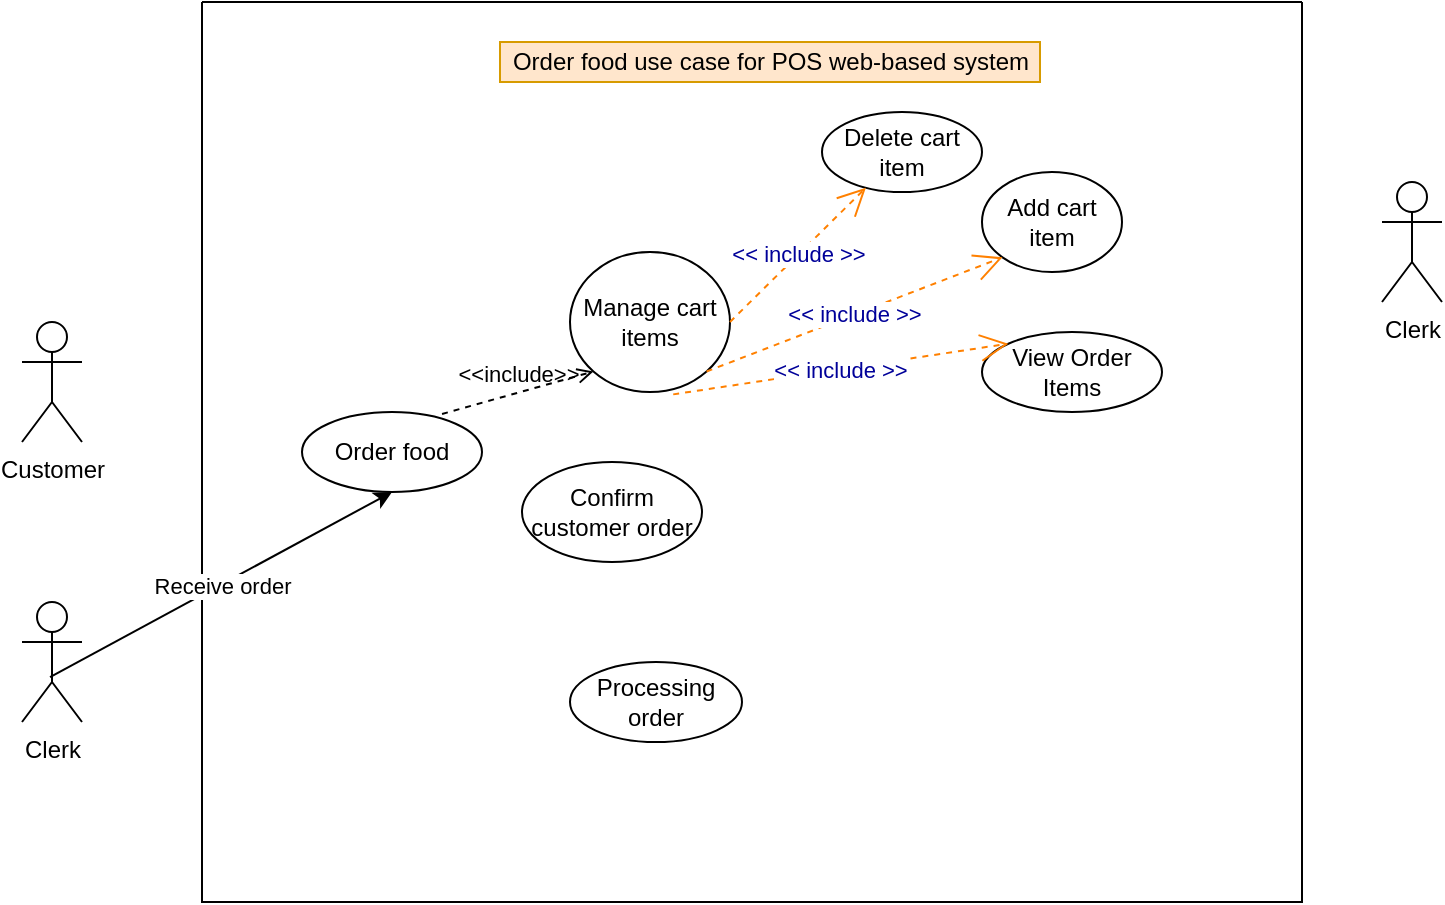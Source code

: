 <mxfile version="15.2.5" type="github">
  <diagram id="5MERz2-e9jpIuTovT51w" name="Page-1">
    <mxGraphModel dx="1038" dy="572" grid="1" gridSize="10" guides="1" tooltips="1" connect="1" arrows="1" fold="1" page="1" pageScale="1" pageWidth="827" pageHeight="1169" math="0" shadow="0">
      <root>
        <mxCell id="0" />
        <mxCell id="1" parent="0" />
        <mxCell id="X6f53pJD6-oP2WLMamHo-4" value="Clerk" style="shape=umlActor;verticalLabelPosition=bottom;verticalAlign=top;html=1;" parent="1" vertex="1">
          <mxGeometry x="750" y="140" width="30" height="60" as="geometry" />
        </mxCell>
        <mxCell id="4p7fe633S41lOV8VfQhw-18" value="" style="swimlane;startSize=0;" vertex="1" parent="1">
          <mxGeometry x="160" y="50" width="550" height="450" as="geometry" />
        </mxCell>
        <mxCell id="4p7fe633S41lOV8VfQhw-19" value="Order food use case for POS web-based system&lt;br&gt;" style="text;html=1;align=center;verticalAlign=middle;resizable=0;points=[];autosize=1;strokeColor=#d79b00;fillColor=#ffe6cc;" vertex="1" parent="4p7fe633S41lOV8VfQhw-18">
          <mxGeometry x="149" y="20" width="270" height="20" as="geometry" />
        </mxCell>
        <mxCell id="4p7fe633S41lOV8VfQhw-20" value="Order food" style="ellipse;whiteSpace=wrap;html=1;" vertex="1" parent="4p7fe633S41lOV8VfQhw-18">
          <mxGeometry x="50" y="205" width="90" height="40" as="geometry" />
        </mxCell>
        <mxCell id="4p7fe633S41lOV8VfQhw-21" value="Manage cart items" style="ellipse;whiteSpace=wrap;html=1;" vertex="1" parent="4p7fe633S41lOV8VfQhw-18">
          <mxGeometry x="184" y="125" width="80" height="70" as="geometry" />
        </mxCell>
        <mxCell id="4p7fe633S41lOV8VfQhw-22" value="Delete cart item" style="ellipse;whiteSpace=wrap;html=1;" vertex="1" parent="4p7fe633S41lOV8VfQhw-18">
          <mxGeometry x="310" y="55" width="80" height="40" as="geometry" />
        </mxCell>
        <mxCell id="4p7fe633S41lOV8VfQhw-23" value="Add cart item" style="ellipse;whiteSpace=wrap;html=1;" vertex="1" parent="4p7fe633S41lOV8VfQhw-18">
          <mxGeometry x="390" y="85" width="70" height="50" as="geometry" />
        </mxCell>
        <mxCell id="4p7fe633S41lOV8VfQhw-24" value="View Order Items" style="ellipse;whiteSpace=wrap;html=1;" vertex="1" parent="4p7fe633S41lOV8VfQhw-18">
          <mxGeometry x="390" y="165" width="90" height="40" as="geometry" />
        </mxCell>
        <mxCell id="4p7fe633S41lOV8VfQhw-25" value="&amp;lt;&amp;lt; include &amp;gt;&amp;gt;" style="endArrow=open;endSize=12;dashed=1;html=1;exitX=0.645;exitY=1.017;fontColor=#000099;strokeColor=#FF8000;exitDx=0;exitDy=0;exitPerimeter=0;entryX=0;entryY=0;entryDx=0;entryDy=0;" edge="1" parent="4p7fe633S41lOV8VfQhw-18" source="4p7fe633S41lOV8VfQhw-21" target="4p7fe633S41lOV8VfQhw-24">
          <mxGeometry width="160" relative="1" as="geometry">
            <mxPoint x="248.284" y="189.749" as="sourcePoint" />
            <mxPoint x="350" y="180" as="targetPoint" />
          </mxGeometry>
        </mxCell>
        <mxCell id="4p7fe633S41lOV8VfQhw-26" value="&amp;lt;&amp;lt;include&amp;gt;&amp;gt;" style="html=1;verticalAlign=bottom;labelBackgroundColor=none;endArrow=open;endFill=0;dashed=1;entryX=0;entryY=1;entryDx=0;entryDy=0;exitX=0.778;exitY=0.025;exitDx=0;exitDy=0;exitPerimeter=0;" edge="1" parent="4p7fe633S41lOV8VfQhw-18" source="4p7fe633S41lOV8VfQhw-20" target="4p7fe633S41lOV8VfQhw-21">
          <mxGeometry width="160" relative="1" as="geometry">
            <mxPoint x="180" y="285" as="sourcePoint" />
            <mxPoint x="340" y="285" as="targetPoint" />
          </mxGeometry>
        </mxCell>
        <mxCell id="4p7fe633S41lOV8VfQhw-27" value="&amp;lt;&amp;lt; include &amp;gt;&amp;gt;" style="endArrow=open;endSize=12;dashed=1;html=1;exitX=1;exitY=0.5;fontColor=#000099;strokeColor=#FF8000;exitDx=0;exitDy=0;" edge="1" parent="4p7fe633S41lOV8VfQhw-18" source="4p7fe633S41lOV8VfQhw-21" target="4p7fe633S41lOV8VfQhw-22">
          <mxGeometry width="160" relative="1" as="geometry">
            <mxPoint x="225" y="190" as="sourcePoint" />
            <mxPoint x="335" y="110" as="targetPoint" />
          </mxGeometry>
        </mxCell>
        <mxCell id="4p7fe633S41lOV8VfQhw-28" value="&amp;lt;&amp;lt; include &amp;gt;&amp;gt;" style="endArrow=open;endSize=12;dashed=1;html=1;exitX=1;exitY=1;fontColor=#000099;strokeColor=#FF8000;exitDx=0;exitDy=0;entryX=0;entryY=1;entryDx=0;entryDy=0;" edge="1" parent="4p7fe633S41lOV8VfQhw-18" source="4p7fe633S41lOV8VfQhw-21" target="4p7fe633S41lOV8VfQhw-23">
          <mxGeometry width="160" relative="1" as="geometry">
            <mxPoint x="250" y="155" as="sourcePoint" />
            <mxPoint x="330" y="175" as="targetPoint" />
          </mxGeometry>
        </mxCell>
        <mxCell id="4p7fe633S41lOV8VfQhw-29" value="Confirm customer order" style="ellipse;whiteSpace=wrap;html=1;" vertex="1" parent="4p7fe633S41lOV8VfQhw-18">
          <mxGeometry x="160" y="230" width="90" height="50" as="geometry" />
        </mxCell>
        <mxCell id="4p7fe633S41lOV8VfQhw-30" value="Processing order" style="ellipse;whiteSpace=wrap;html=1;" vertex="1" parent="4p7fe633S41lOV8VfQhw-18">
          <mxGeometry x="184" y="330" width="86" height="40" as="geometry" />
        </mxCell>
        <mxCell id="4p7fe633S41lOV8VfQhw-31" value="Customer" style="shape=umlActor;verticalLabelPosition=bottom;verticalAlign=top;html=1;" vertex="1" parent="1">
          <mxGeometry x="70" y="210" width="30" height="60" as="geometry" />
        </mxCell>
        <mxCell id="4p7fe633S41lOV8VfQhw-32" value="Clerk" style="shape=umlActor;verticalLabelPosition=bottom;verticalAlign=top;html=1;" vertex="1" parent="1">
          <mxGeometry x="70" y="350" width="30" height="60" as="geometry" />
        </mxCell>
        <mxCell id="4p7fe633S41lOV8VfQhw-33" value="" style="endArrow=classic;html=1;exitX=0.467;exitY=0.627;exitDx=0;exitDy=0;exitPerimeter=0;entryX=0.5;entryY=1;entryDx=0;entryDy=0;" edge="1" parent="1" source="4p7fe633S41lOV8VfQhw-32" target="4p7fe633S41lOV8VfQhw-20">
          <mxGeometry relative="1" as="geometry">
            <mxPoint x="370" y="310" as="sourcePoint" />
            <mxPoint x="470" y="310" as="targetPoint" />
          </mxGeometry>
        </mxCell>
        <mxCell id="4p7fe633S41lOV8VfQhw-34" value="Receive order" style="edgeLabel;resizable=0;html=1;align=center;verticalAlign=middle;" connectable="0" vertex="1" parent="4p7fe633S41lOV8VfQhw-33">
          <mxGeometry relative="1" as="geometry" />
        </mxCell>
      </root>
    </mxGraphModel>
  </diagram>
</mxfile>
